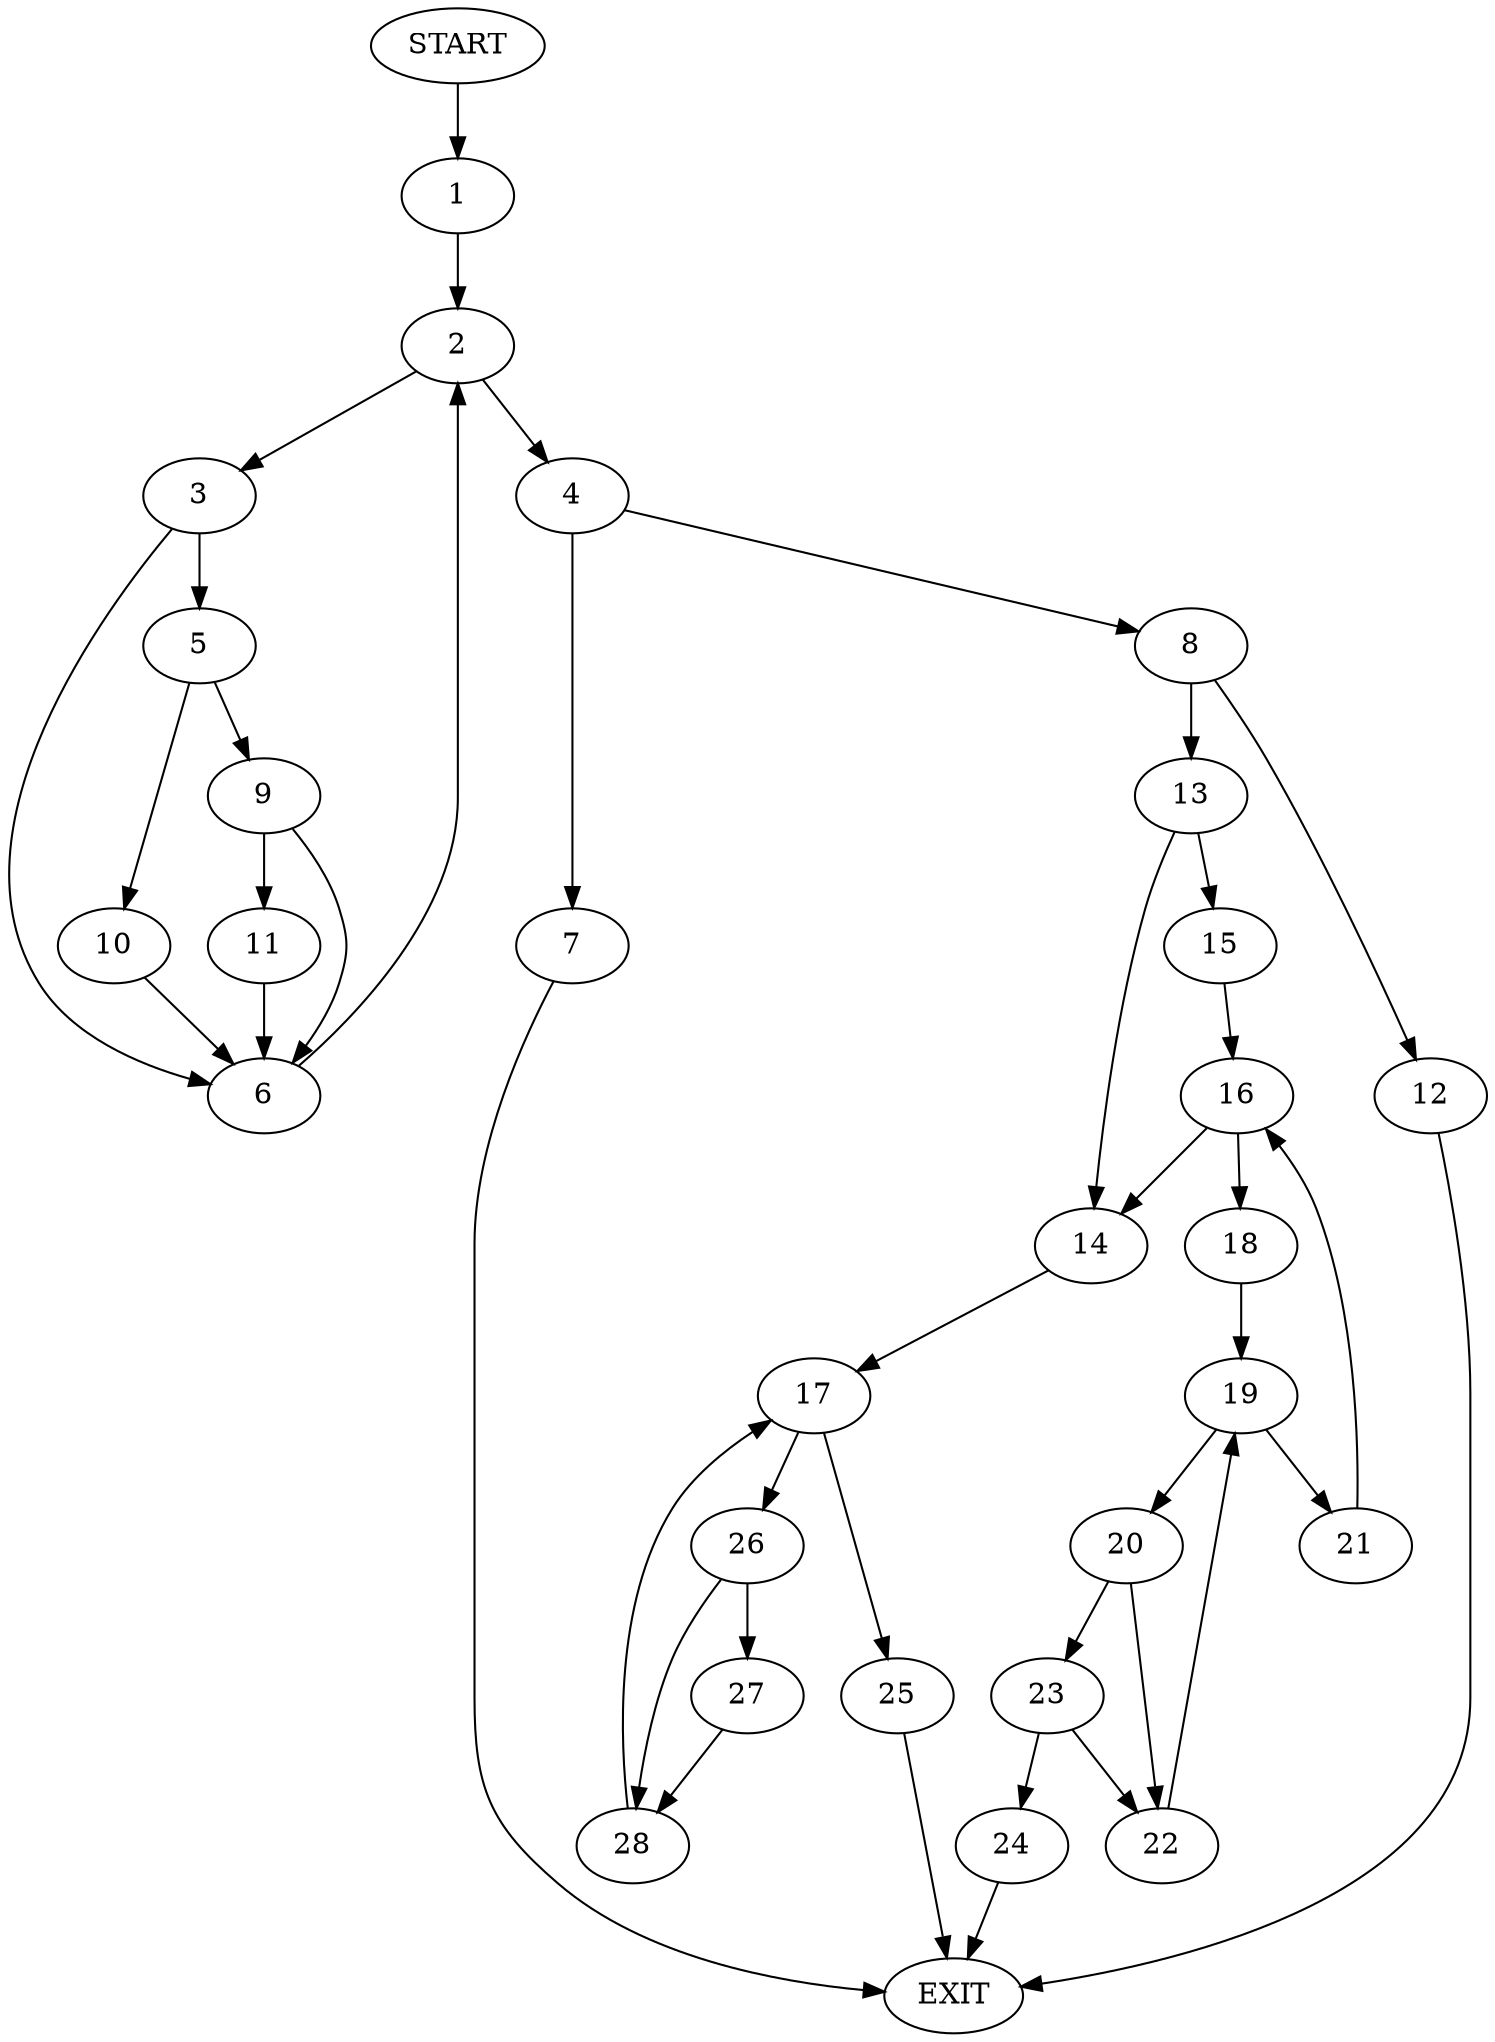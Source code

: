 digraph {
0 [label="START"]
29 [label="EXIT"]
0 -> 1
1 -> 2
2 -> 3
2 -> 4
3 -> 5
3 -> 6
4 -> 7
4 -> 8
5 -> 9
5 -> 10
6 -> 2
10 -> 6
9 -> 11
9 -> 6
11 -> 6
8 -> 12
8 -> 13
7 -> 29
12 -> 29
13 -> 14
13 -> 15
15 -> 16
14 -> 17
16 -> 14
16 -> 18
18 -> 19
19 -> 20
19 -> 21
21 -> 16
20 -> 22
20 -> 23
23 -> 24
23 -> 22
22 -> 19
24 -> 29
17 -> 25
17 -> 26
26 -> 27
26 -> 28
25 -> 29
28 -> 17
27 -> 28
}
